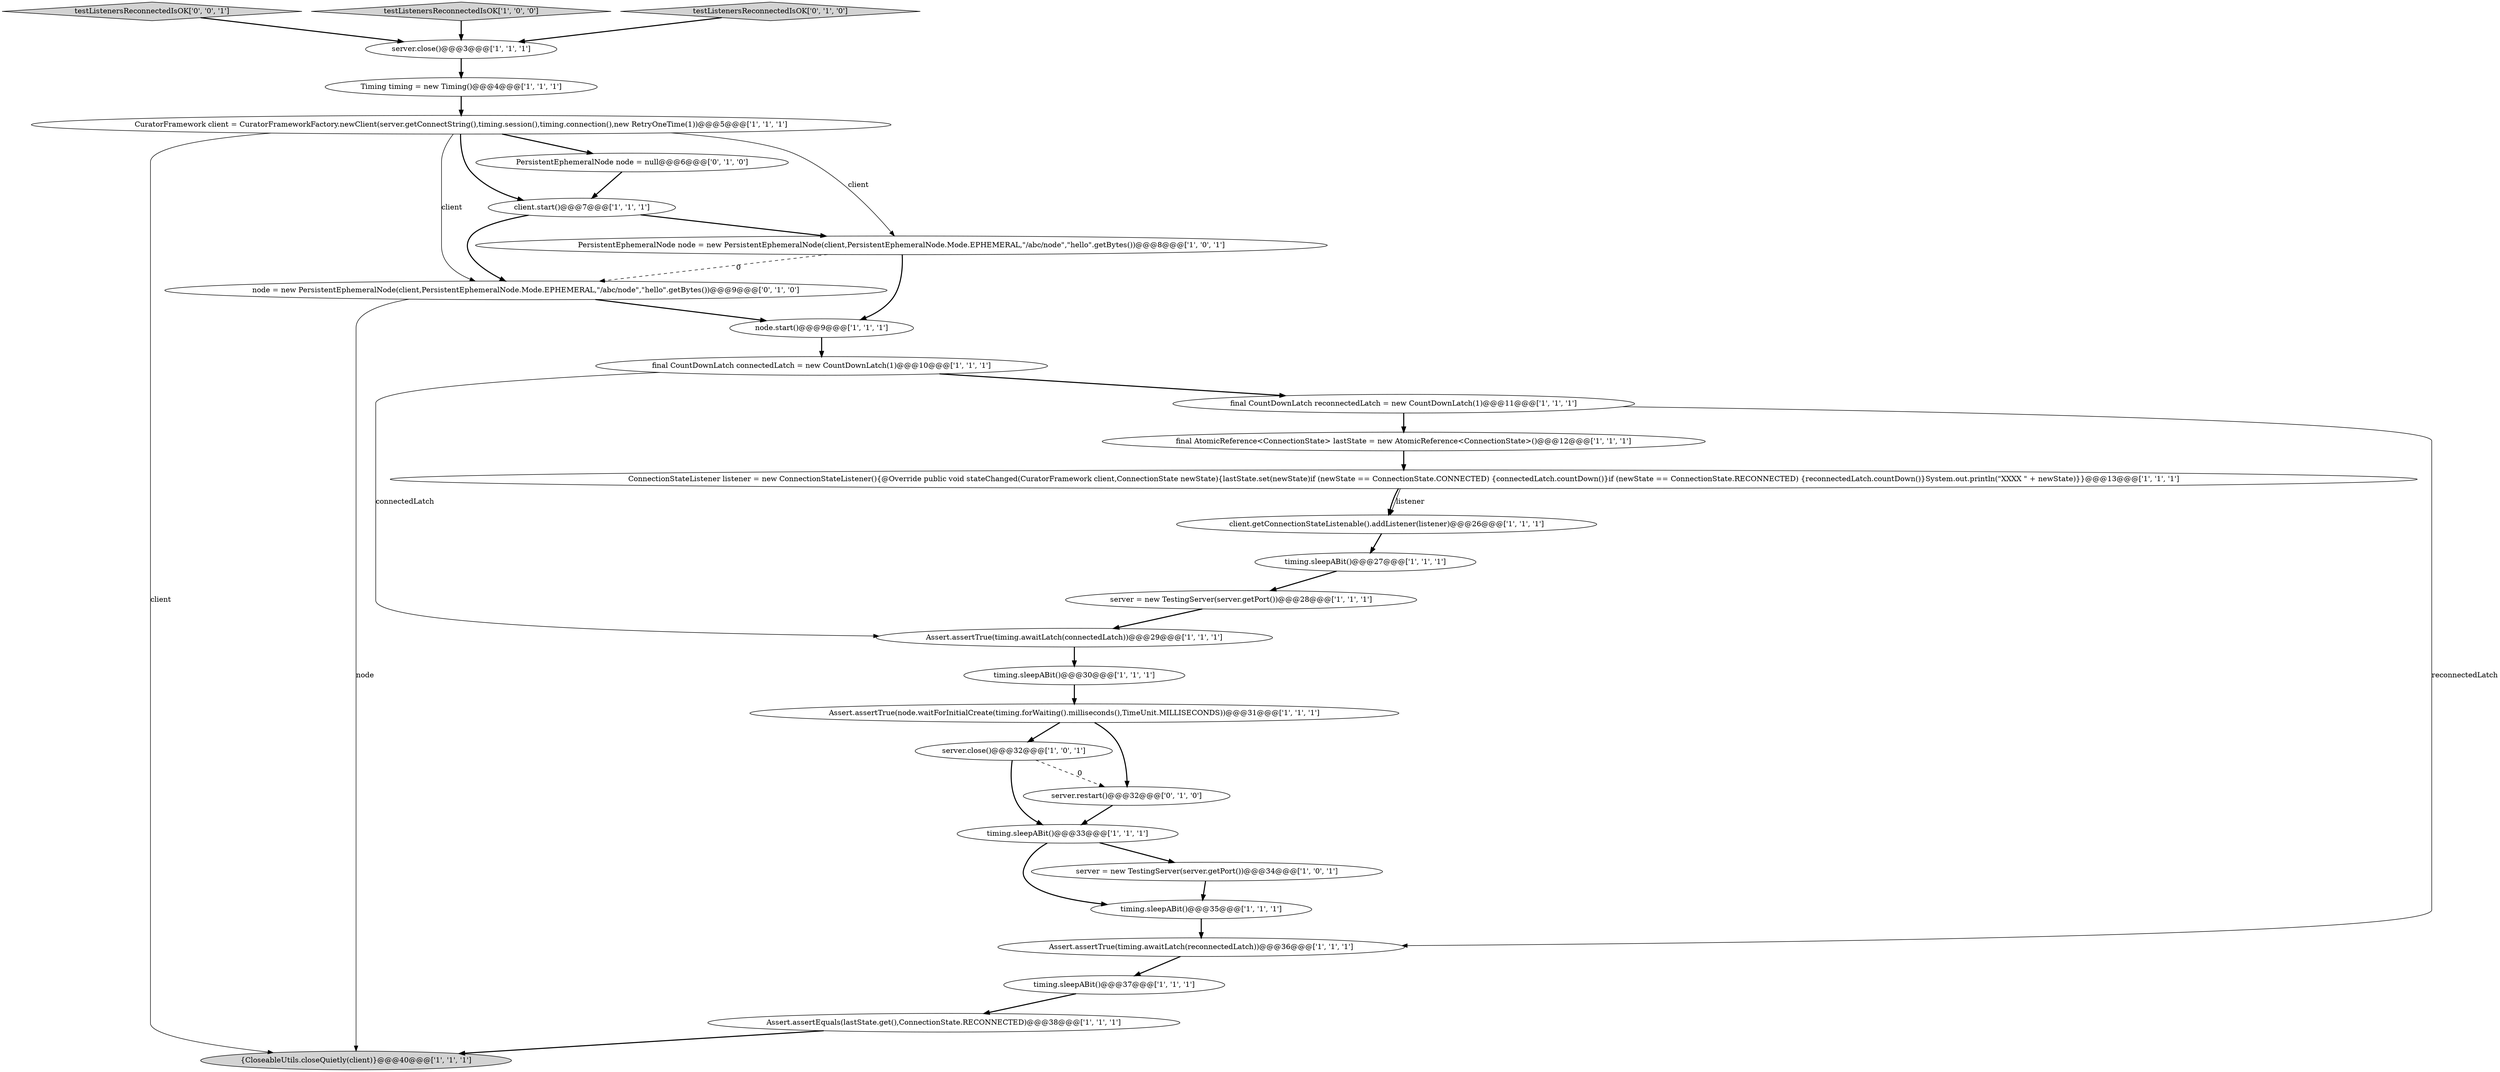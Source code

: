 digraph {
11 [style = filled, label = "timing.sleepABit()@@@27@@@['1', '1', '1']", fillcolor = white, shape = ellipse image = "AAA0AAABBB1BBB"];
15 [style = filled, label = "server.close()@@@32@@@['1', '0', '1']", fillcolor = white, shape = ellipse image = "AAA0AAABBB1BBB"];
19 [style = filled, label = "node.start()@@@9@@@['1', '1', '1']", fillcolor = white, shape = ellipse image = "AAA0AAABBB1BBB"];
25 [style = filled, label = "node = new PersistentEphemeralNode(client,PersistentEphemeralNode.Mode.EPHEMERAL,\"/abc/node\",\"hello\".getBytes())@@@9@@@['0', '1', '0']", fillcolor = white, shape = ellipse image = "AAA1AAABBB2BBB"];
1 [style = filled, label = "timing.sleepABit()@@@35@@@['1', '1', '1']", fillcolor = white, shape = ellipse image = "AAA0AAABBB1BBB"];
17 [style = filled, label = "server.close()@@@3@@@['1', '1', '1']", fillcolor = white, shape = ellipse image = "AAA0AAABBB1BBB"];
29 [style = filled, label = "testListenersReconnectedIsOK['0', '0', '1']", fillcolor = lightgray, shape = diamond image = "AAA0AAABBB3BBB"];
4 [style = filled, label = "Assert.assertTrue(timing.awaitLatch(reconnectedLatch))@@@36@@@['1', '1', '1']", fillcolor = white, shape = ellipse image = "AAA0AAABBB1BBB"];
7 [style = filled, label = "timing.sleepABit()@@@33@@@['1', '1', '1']", fillcolor = white, shape = ellipse image = "AAA0AAABBB1BBB"];
3 [style = filled, label = "client.start()@@@7@@@['1', '1', '1']", fillcolor = white, shape = ellipse image = "AAA0AAABBB1BBB"];
24 [style = filled, label = "Timing timing = new Timing()@@@4@@@['1', '1', '1']", fillcolor = white, shape = ellipse image = "AAA0AAABBB1BBB"];
16 [style = filled, label = "final CountDownLatch connectedLatch = new CountDownLatch(1)@@@10@@@['1', '1', '1']", fillcolor = white, shape = ellipse image = "AAA0AAABBB1BBB"];
9 [style = filled, label = "ConnectionStateListener listener = new ConnectionStateListener(){@Override public void stateChanged(CuratorFramework client,ConnectionState newState){lastState.set(newState)if (newState == ConnectionState.CONNECTED) {connectedLatch.countDown()}if (newState == ConnectionState.RECONNECTED) {reconnectedLatch.countDown()}System.out.println(\"XXXX \" + newState)}}@@@13@@@['1', '1', '1']", fillcolor = white, shape = ellipse image = "AAA0AAABBB1BBB"];
6 [style = filled, label = "testListenersReconnectedIsOK['1', '0', '0']", fillcolor = lightgray, shape = diamond image = "AAA0AAABBB1BBB"];
28 [style = filled, label = "server.restart()@@@32@@@['0', '1', '0']", fillcolor = white, shape = ellipse image = "AAA1AAABBB2BBB"];
18 [style = filled, label = "final AtomicReference<ConnectionState> lastState = new AtomicReference<ConnectionState>()@@@12@@@['1', '1', '1']", fillcolor = white, shape = ellipse image = "AAA0AAABBB1BBB"];
21 [style = filled, label = "{CloseableUtils.closeQuietly(client)}@@@40@@@['1', '1', '1']", fillcolor = lightgray, shape = ellipse image = "AAA0AAABBB1BBB"];
2 [style = filled, label = "PersistentEphemeralNode node = new PersistentEphemeralNode(client,PersistentEphemeralNode.Mode.EPHEMERAL,\"/abc/node\",\"hello\".getBytes())@@@8@@@['1', '0', '1']", fillcolor = white, shape = ellipse image = "AAA0AAABBB1BBB"];
23 [style = filled, label = "CuratorFramework client = CuratorFrameworkFactory.newClient(server.getConnectString(),timing.session(),timing.connection(),new RetryOneTime(1))@@@5@@@['1', '1', '1']", fillcolor = white, shape = ellipse image = "AAA0AAABBB1BBB"];
0 [style = filled, label = "Assert.assertTrue(node.waitForInitialCreate(timing.forWaiting().milliseconds(),TimeUnit.MILLISECONDS))@@@31@@@['1', '1', '1']", fillcolor = white, shape = ellipse image = "AAA0AAABBB1BBB"];
13 [style = filled, label = "server = new TestingServer(server.getPort())@@@28@@@['1', '1', '1']", fillcolor = white, shape = ellipse image = "AAA0AAABBB1BBB"];
5 [style = filled, label = "Assert.assertTrue(timing.awaitLatch(connectedLatch))@@@29@@@['1', '1', '1']", fillcolor = white, shape = ellipse image = "AAA0AAABBB1BBB"];
12 [style = filled, label = "Assert.assertEquals(lastState.get(),ConnectionState.RECONNECTED)@@@38@@@['1', '1', '1']", fillcolor = white, shape = ellipse image = "AAA0AAABBB1BBB"];
8 [style = filled, label = "timing.sleepABit()@@@37@@@['1', '1', '1']", fillcolor = white, shape = ellipse image = "AAA0AAABBB1BBB"];
27 [style = filled, label = "PersistentEphemeralNode node = null@@@6@@@['0', '1', '0']", fillcolor = white, shape = ellipse image = "AAA1AAABBB2BBB"];
26 [style = filled, label = "testListenersReconnectedIsOK['0', '1', '0']", fillcolor = lightgray, shape = diamond image = "AAA0AAABBB2BBB"];
22 [style = filled, label = "timing.sleepABit()@@@30@@@['1', '1', '1']", fillcolor = white, shape = ellipse image = "AAA0AAABBB1BBB"];
14 [style = filled, label = "final CountDownLatch reconnectedLatch = new CountDownLatch(1)@@@11@@@['1', '1', '1']", fillcolor = white, shape = ellipse image = "AAA0AAABBB1BBB"];
10 [style = filled, label = "client.getConnectionStateListenable().addListener(listener)@@@26@@@['1', '1', '1']", fillcolor = white, shape = ellipse image = "AAA0AAABBB1BBB"];
20 [style = filled, label = "server = new TestingServer(server.getPort())@@@34@@@['1', '0', '1']", fillcolor = white, shape = ellipse image = "AAA0AAABBB1BBB"];
23->3 [style = bold, label=""];
28->7 [style = bold, label=""];
23->25 [style = solid, label="client"];
26->17 [style = bold, label=""];
8->12 [style = bold, label=""];
14->18 [style = bold, label=""];
16->5 [style = solid, label="connectedLatch"];
2->25 [style = dashed, label="0"];
24->23 [style = bold, label=""];
3->2 [style = bold, label=""];
15->28 [style = dashed, label="0"];
27->3 [style = bold, label=""];
22->0 [style = bold, label=""];
25->19 [style = bold, label=""];
12->21 [style = bold, label=""];
6->17 [style = bold, label=""];
10->11 [style = bold, label=""];
4->8 [style = bold, label=""];
23->2 [style = solid, label="client"];
7->20 [style = bold, label=""];
15->7 [style = bold, label=""];
20->1 [style = bold, label=""];
25->21 [style = solid, label="node"];
19->16 [style = bold, label=""];
2->19 [style = bold, label=""];
18->9 [style = bold, label=""];
0->15 [style = bold, label=""];
17->24 [style = bold, label=""];
16->14 [style = bold, label=""];
29->17 [style = bold, label=""];
3->25 [style = bold, label=""];
11->13 [style = bold, label=""];
5->22 [style = bold, label=""];
1->4 [style = bold, label=""];
0->28 [style = bold, label=""];
7->1 [style = bold, label=""];
23->21 [style = solid, label="client"];
13->5 [style = bold, label=""];
9->10 [style = bold, label=""];
23->27 [style = bold, label=""];
9->10 [style = solid, label="listener"];
14->4 [style = solid, label="reconnectedLatch"];
}
